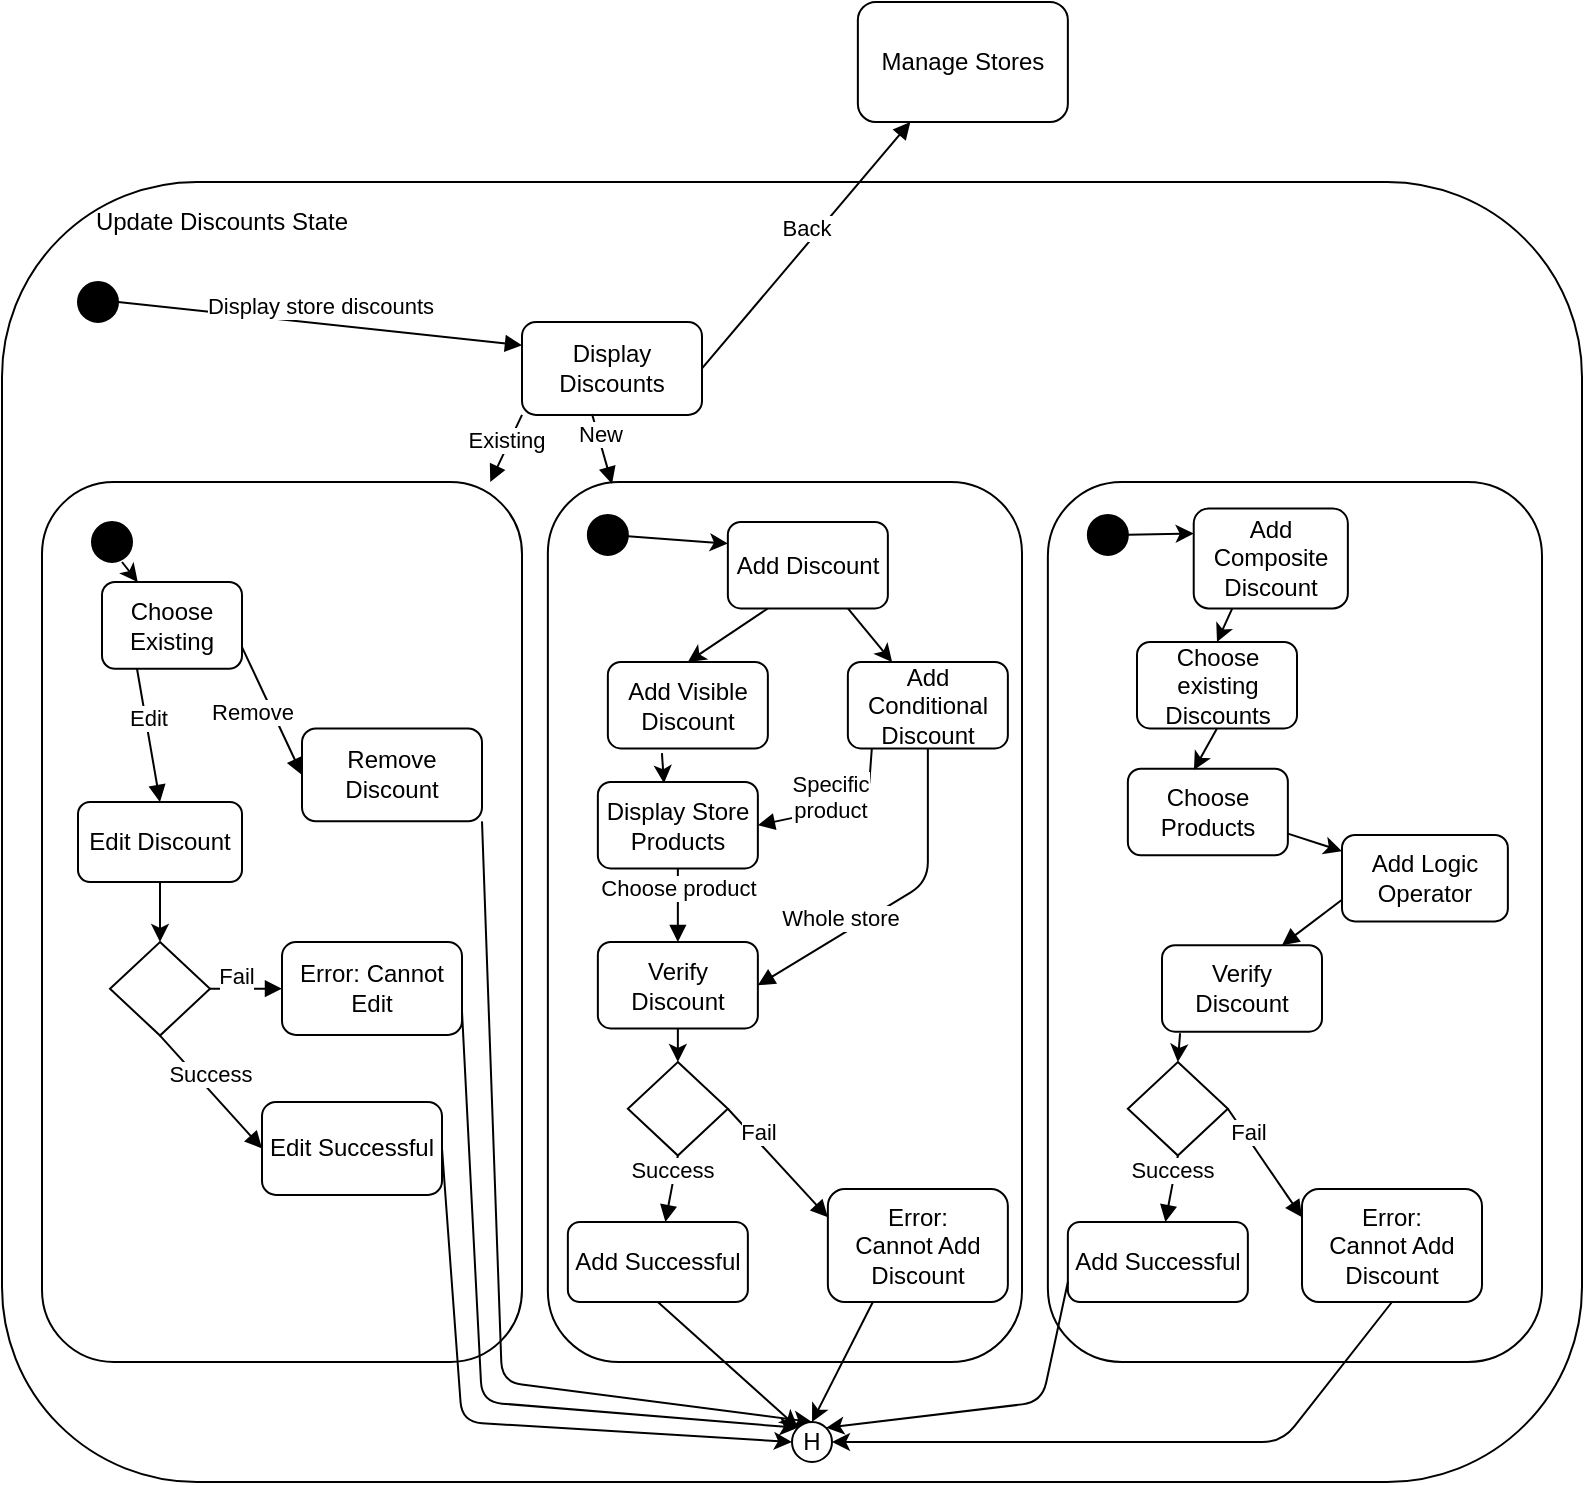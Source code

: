 <mxfile version="13.0.6" type="google"><diagram id="80gchW-B66K27rmd_hCP" name="Page-1"><mxGraphModel dx="868" dy="1550" grid="1" gridSize="10" guides="1" tooltips="1" connect="1" arrows="1" fold="1" page="1" pageScale="1" pageWidth="850" pageHeight="1100" math="0" shadow="0"><root><mxCell id="0"/><mxCell id="1" parent="0"/><mxCell id="AvqqsidpuzqU37vBvxuG-1" value="" style="rounded=1;whiteSpace=wrap;html=1;" parent="1" vertex="1"><mxGeometry x="30" y="-20" width="790" height="650" as="geometry"/></mxCell><mxCell id="AvqqsidpuzqU37vBvxuG-2" value="" style="rounded=1;whiteSpace=wrap;html=1;" parent="1" vertex="1"><mxGeometry x="302.93" y="130" width="237.07" height="440" as="geometry"/></mxCell><mxCell id="AvqqsidpuzqU37vBvxuG-3" value="" style="rounded=1;whiteSpace=wrap;html=1;" parent="1" vertex="1"><mxGeometry x="50" y="130" width="240" height="440" as="geometry"/></mxCell><mxCell id="AvqqsidpuzqU37vBvxuG-4" value="Update Discounts State" style="text;html=1;strokeColor=none;fillColor=none;align=center;verticalAlign=middle;whiteSpace=wrap;rounded=0;" parent="1" vertex="1"><mxGeometry x="75" y="-10" width="130" height="20" as="geometry"/></mxCell><mxCell id="AvqqsidpuzqU37vBvxuG-5" value="Choose Existing" style="shape=ext;rounded=1;html=1;whiteSpace=wrap;" parent="1" vertex="1"><mxGeometry x="80" y="180" width="70" height="43.39" as="geometry"/></mxCell><mxCell id="AvqqsidpuzqU37vBvxuG-6" value="Edit Discount" style="shape=ext;rounded=1;html=1;whiteSpace=wrap;" parent="1" vertex="1"><mxGeometry x="68" y="290.0" width="82" height="40" as="geometry"/></mxCell><mxCell id="AvqqsidpuzqU37vBvxuG-7" value="Remove Discount" style="shape=ext;rounded=1;html=1;whiteSpace=wrap;" parent="1" vertex="1"><mxGeometry x="180" y="253.23" width="90" height="46.45" as="geometry"/></mxCell><mxCell id="AvqqsidpuzqU37vBvxuG-8" value="Edit" style="html=1;verticalAlign=bottom;endArrow=block;exitX=0.25;exitY=1;exitDx=0;exitDy=0;entryX=0.5;entryY=0;entryDx=0;entryDy=0;" parent="1" source="AvqqsidpuzqU37vBvxuG-5" target="AvqqsidpuzqU37vBvxuG-6" edge="1"><mxGeometry width="80" relative="1" as="geometry"><mxPoint x="115" y="306.78" as="sourcePoint"/><mxPoint x="225" y="348.22" as="targetPoint"/><Array as="points"/></mxGeometry></mxCell><mxCell id="AvqqsidpuzqU37vBvxuG-9" value="Display store discounts" style="html=1;verticalAlign=bottom;endArrow=block;exitX=1;exitY=0.5;exitDx=0;exitDy=0;entryX=0;entryY=0.25;entryDx=0;entryDy=0;" parent="1" source="AvqqsidpuzqU37vBvxuG-23" target="AvqqsidpuzqU37vBvxuG-20" edge="1"><mxGeometry width="80" relative="1" as="geometry"><mxPoint x="100" y="50.0" as="sourcePoint"/><mxPoint x="385" y="280" as="targetPoint"/><Array as="points"/></mxGeometry></mxCell><mxCell id="AvqqsidpuzqU37vBvxuG-10" value="" style="endArrow=classic;html=1;exitX=0.5;exitY=1;exitDx=0;exitDy=0;entryX=0.5;entryY=0;entryDx=0;entryDy=0;" parent="1" source="AvqqsidpuzqU37vBvxuG-6" target="AvqqsidpuzqU37vBvxuG-11" edge="1"><mxGeometry width="50" height="50" relative="1" as="geometry"><mxPoint x="80" y="330" as="sourcePoint"/><mxPoint x="105" y="370" as="targetPoint"/></mxGeometry></mxCell><mxCell id="AvqqsidpuzqU37vBvxuG-11" value="" style="rhombus;whiteSpace=wrap;html=1;" parent="1" vertex="1"><mxGeometry x="84" y="360" width="50" height="46.78" as="geometry"/></mxCell><mxCell id="AvqqsidpuzqU37vBvxuG-12" value="Fail" style="html=1;verticalAlign=bottom;endArrow=block;exitX=1;exitY=0.5;exitDx=0;exitDy=0;" parent="1" source="AvqqsidpuzqU37vBvxuG-11" target="AvqqsidpuzqU37vBvxuG-14" edge="1"><mxGeometry x="-0.31" y="-3" width="80" relative="1" as="geometry"><mxPoint x="255" y="410" as="sourcePoint"/><mxPoint x="259" y="370" as="targetPoint"/><Array as="points"/><mxPoint as="offset"/></mxGeometry></mxCell><mxCell id="AvqqsidpuzqU37vBvxuG-13" value="Success" style="html=1;verticalAlign=bottom;endArrow=block;exitX=0.5;exitY=1;exitDx=0;exitDy=0;entryX=0;entryY=0.5;entryDx=0;entryDy=0;" parent="1" source="AvqqsidpuzqU37vBvxuG-11" target="AvqqsidpuzqU37vBvxuG-15" edge="1"><mxGeometry width="80" relative="1" as="geometry"><mxPoint x="155" y="363.39" as="sourcePoint"/><mxPoint x="330" y="430" as="targetPoint"/><Array as="points"/></mxGeometry></mxCell><mxCell id="AvqqsidpuzqU37vBvxuG-14" value="Error: Cannot Edit" style="shape=ext;rounded=1;html=1;whiteSpace=wrap;" parent="1" vertex="1"><mxGeometry x="170" y="360" width="90" height="46.45" as="geometry"/></mxCell><mxCell id="AvqqsidpuzqU37vBvxuG-15" value="Edit Successful" style="shape=ext;rounded=1;html=1;whiteSpace=wrap;" parent="1" vertex="1"><mxGeometry x="160" y="440" width="90" height="46.45" as="geometry"/></mxCell><mxCell id="AvqqsidpuzqU37vBvxuG-16" value="" style="endArrow=classic;html=1;entryX=0.5;entryY=0;entryDx=0;entryDy=0;exitX=1;exitY=1;exitDx=0;exitDy=0;" parent="1" source="AvqqsidpuzqU37vBvxuG-7" target="AvqqsidpuzqU37vBvxuG-25" edge="1"><mxGeometry width="50" height="50" relative="1" as="geometry"><mxPoint x="290" y="130" as="sourcePoint"/><mxPoint x="620" y="320.165" as="targetPoint"/><Array as="points"><mxPoint x="280" y="580"/></Array></mxGeometry></mxCell><mxCell id="AvqqsidpuzqU37vBvxuG-17" value="" style="shape=mxgraph.bpmn.shape;html=1;verticalLabelPosition=bottom;labelBackgroundColor=#ffffff;verticalAlign=top;align=center;perimeter=ellipsePerimeter;outlineConnect=0;outline=standard;symbol=general;fillColor=#000000;" parent="1" vertex="1"><mxGeometry x="75" y="150" width="20" height="20" as="geometry"/></mxCell><mxCell id="AvqqsidpuzqU37vBvxuG-18" value="" style="shape=mxgraph.bpmn.shape;html=1;verticalLabelPosition=bottom;labelBackgroundColor=#ffffff;verticalAlign=top;align=center;perimeter=ellipsePerimeter;outlineConnect=0;outline=standard;symbol=general;fillColor=#000000;" parent="1" vertex="1"><mxGeometry x="322.93" y="146.45" width="20" height="20" as="geometry"/></mxCell><mxCell id="AvqqsidpuzqU37vBvxuG-19" value="" style="endArrow=classic;html=1;" parent="1" target="AvqqsidpuzqU37vBvxuG-5" edge="1"><mxGeometry width="50" height="50" relative="1" as="geometry"><mxPoint x="90" y="170" as="sourcePoint"/><mxPoint x="290" y="220.0" as="targetPoint"/><Array as="points"><mxPoint x="90" y="170"/></Array></mxGeometry></mxCell><mxCell id="AvqqsidpuzqU37vBvxuG-20" value="Display Discounts" style="shape=ext;rounded=1;html=1;whiteSpace=wrap;" parent="1" vertex="1"><mxGeometry x="290" y="50" width="90" height="46.45" as="geometry"/></mxCell><mxCell id="AvqqsidpuzqU37vBvxuG-21" value="New" style="html=1;verticalAlign=bottom;endArrow=block;exitX=0.389;exitY=0.99;exitDx=0;exitDy=0;exitPerimeter=0;" parent="1" source="AvqqsidpuzqU37vBvxuG-20" edge="1"><mxGeometry x="0.042" y="-1" width="80" relative="1" as="geometry"><mxPoint x="80" y="63.55" as="sourcePoint"/><mxPoint x="335" y="131" as="targetPoint"/><Array as="points"/><mxPoint as="offset"/></mxGeometry></mxCell><mxCell id="AvqqsidpuzqU37vBvxuG-22" value="Existing" style="html=1;verticalAlign=bottom;endArrow=block;exitX=0;exitY=1;exitDx=0;exitDy=0;" parent="1" source="AvqqsidpuzqU37vBvxuG-20" target="AvqqsidpuzqU37vBvxuG-3" edge="1"><mxGeometry x="0.231" y="2" width="80" relative="1" as="geometry"><mxPoint x="90" y="73.55" as="sourcePoint"/><mxPoint x="250" y="85.162" as="targetPoint"/><Array as="points"/><mxPoint as="offset"/></mxGeometry></mxCell><mxCell id="AvqqsidpuzqU37vBvxuG-23" value="" style="shape=mxgraph.bpmn.shape;html=1;verticalLabelPosition=bottom;labelBackgroundColor=#ffffff;verticalAlign=top;align=center;perimeter=ellipsePerimeter;outlineConnect=0;outline=standard;symbol=general;fillColor=#000000;" parent="1" vertex="1"><mxGeometry x="68" y="30.0" width="20" height="20" as="geometry"/></mxCell><mxCell id="AvqqsidpuzqU37vBvxuG-24" value="Remove" style="html=1;verticalAlign=bottom;endArrow=block;exitX=1;exitY=0.75;exitDx=0;exitDy=0;entryX=0;entryY=0.5;entryDx=0;entryDy=0;" parent="1" source="AvqqsidpuzqU37vBvxuG-5" target="AvqqsidpuzqU37vBvxuG-7" edge="1"><mxGeometry x="0.12" y="-13" width="80" relative="1" as="geometry"><mxPoint x="170" y="293.39" as="sourcePoint"/><mxPoint x="115" y="260" as="targetPoint"/><Array as="points"/><mxPoint as="offset"/></mxGeometry></mxCell><mxCell id="AvqqsidpuzqU37vBvxuG-25" value="H" style="ellipse;whiteSpace=wrap;html=1;aspect=fixed;" parent="1" vertex="1"><mxGeometry x="425" y="600" width="20" height="20" as="geometry"/></mxCell><mxCell id="AvqqsidpuzqU37vBvxuG-26" value="" style="endArrow=classic;html=1;entryX=0;entryY=0.5;entryDx=0;entryDy=0;exitX=1;exitY=0.5;exitDx=0;exitDy=0;" parent="1" source="AvqqsidpuzqU37vBvxuG-15" target="AvqqsidpuzqU37vBvxuG-25" edge="1"><mxGeometry width="50" height="50" relative="1" as="geometry"><mxPoint x="305.0" y="279.84" as="sourcePoint"/><mxPoint x="350" y="540" as="targetPoint"/><Array as="points"><mxPoint x="260" y="600"/></Array></mxGeometry></mxCell><mxCell id="AvqqsidpuzqU37vBvxuG-27" value="Display Store Products" style="shape=ext;rounded=1;html=1;whiteSpace=wrap;" parent="1" vertex="1"><mxGeometry x="327.93" y="280" width="80" height="43.23" as="geometry"/></mxCell><mxCell id="AvqqsidpuzqU37vBvxuG-28" value="" style="endArrow=classic;html=1;entryX=0;entryY=0.25;entryDx=0;entryDy=0;" parent="1" source="AvqqsidpuzqU37vBvxuG-18" target="AvqqsidpuzqU37vBvxuG-47" edge="1"><mxGeometry width="50" height="50" relative="1" as="geometry"><mxPoint x="342.93" y="179.84" as="sourcePoint"/><mxPoint x="542.93" y="229.84" as="targetPoint"/><Array as="points"/></mxGeometry></mxCell><mxCell id="AvqqsidpuzqU37vBvxuG-29" value="Choose product" style="html=1;verticalAlign=bottom;endArrow=block;entryX=0.5;entryY=0;entryDx=0;entryDy=0;exitX=0.5;exitY=1;exitDx=0;exitDy=0;" parent="1" source="AvqqsidpuzqU37vBvxuG-27" target="AvqqsidpuzqU37vBvxuG-40" edge="1"><mxGeometry x="0.005" width="80" relative="1" as="geometry"><mxPoint x="392.93" y="200" as="sourcePoint"/><mxPoint x="367.93" y="269.84" as="targetPoint"/><Array as="points"/><mxPoint as="offset"/></mxGeometry></mxCell><mxCell id="AvqqsidpuzqU37vBvxuG-30" value="" style="rhombus;whiteSpace=wrap;html=1;" parent="1" vertex="1"><mxGeometry x="342.93" y="420" width="50" height="46.78" as="geometry"/></mxCell><mxCell id="AvqqsidpuzqU37vBvxuG-31" value="Fail" style="html=1;verticalAlign=bottom;endArrow=block;exitX=1;exitY=0.5;exitDx=0;exitDy=0;entryX=0;entryY=0.25;entryDx=0;entryDy=0;" parent="1" source="AvqqsidpuzqU37vBvxuG-30" target="AvqqsidpuzqU37vBvxuG-33" edge="1"><mxGeometry x="-0.31" y="-3" width="80" relative="1" as="geometry"><mxPoint x="502.93" y="373.55" as="sourcePoint"/><mxPoint x="455.105" y="320.0" as="targetPoint"/><Array as="points"/><mxPoint as="offset"/></mxGeometry></mxCell><mxCell id="AvqqsidpuzqU37vBvxuG-32" value="Success" style="html=1;verticalAlign=bottom;endArrow=block;exitX=0.5;exitY=1;exitDx=0;exitDy=0;" parent="1" source="AvqqsidpuzqU37vBvxuG-30" target="AvqqsidpuzqU37vBvxuG-34" edge="1"><mxGeometry width="80" relative="1" as="geometry"><mxPoint x="402.93" y="326.94" as="sourcePoint"/><mxPoint x="417.93" y="456.775" as="targetPoint"/><Array as="points"/></mxGeometry></mxCell><mxCell id="AvqqsidpuzqU37vBvxuG-33" value="Error: &lt;br&gt;Cannot Add Discount" style="shape=ext;rounded=1;html=1;whiteSpace=wrap;" parent="1" vertex="1"><mxGeometry x="442.93" y="483.55" width="90" height="56.45" as="geometry"/></mxCell><mxCell id="AvqqsidpuzqU37vBvxuG-34" value="Add Successful" style="shape=ext;rounded=1;html=1;whiteSpace=wrap;" parent="1" vertex="1"><mxGeometry x="312.93" y="500" width="90" height="40" as="geometry"/></mxCell><mxCell id="AvqqsidpuzqU37vBvxuG-35" value="" style="endArrow=classic;html=1;entryX=0;entryY=0;entryDx=0;entryDy=0;exitX=0.5;exitY=1;exitDx=0;exitDy=0;" parent="1" source="AvqqsidpuzqU37vBvxuG-34" target="AvqqsidpuzqU37vBvxuG-25" edge="1"><mxGeometry width="50" height="50" relative="1" as="geometry"><mxPoint x="222.93" y="503.225" as="sourcePoint"/><mxPoint x="300.001" y="582.929" as="targetPoint"/></mxGeometry></mxCell><mxCell id="AvqqsidpuzqU37vBvxuG-36" value="" style="endArrow=classic;html=1;entryX=0.5;entryY=0;entryDx=0;entryDy=0;exitX=0.25;exitY=1;exitDx=0;exitDy=0;" parent="1" source="AvqqsidpuzqU37vBvxuG-33" target="AvqqsidpuzqU37vBvxuG-25" edge="1"><mxGeometry width="50" height="50" relative="1" as="geometry"><mxPoint x="280" y="513.225" as="sourcePoint"/><mxPoint x="350" y="560" as="targetPoint"/></mxGeometry></mxCell><mxCell id="AvqqsidpuzqU37vBvxuG-37" value="Manage Stores" style="rounded=1;whiteSpace=wrap;html=1;" parent="1" vertex="1"><mxGeometry x="457.93" y="-110" width="105" height="60" as="geometry"/></mxCell><mxCell id="AvqqsidpuzqU37vBvxuG-38" value="Back" style="html=1;verticalAlign=bottom;endArrow=block;exitX=1;exitY=0.5;exitDx=0;exitDy=0;entryX=0.25;entryY=1;entryDx=0;entryDy=0;" parent="1" source="AvqqsidpuzqU37vBvxuG-20" target="AvqqsidpuzqU37vBvxuG-37" edge="1"><mxGeometry width="80" relative="1" as="geometry"><mxPoint x="370.01" y="85.428" as="sourcePoint"/><mxPoint x="670" y="30" as="targetPoint"/><Array as="points"/></mxGeometry></mxCell><mxCell id="AvqqsidpuzqU37vBvxuG-39" value="" style="endArrow=classic;html=1;exitX=1;exitY=0.75;exitDx=0;exitDy=0;entryX=0;entryY=0;entryDx=0;entryDy=0;" parent="1" source="AvqqsidpuzqU37vBvxuG-14" target="AvqqsidpuzqU37vBvxuG-25" edge="1"><mxGeometry width="50" height="50" relative="1" as="geometry"><mxPoint x="305.0" y="279.84" as="sourcePoint"/><mxPoint x="340" y="530" as="targetPoint"/><Array as="points"><mxPoint x="270" y="590"/></Array></mxGeometry></mxCell><mxCell id="AvqqsidpuzqU37vBvxuG-40" value="Verify Discount" style="shape=ext;rounded=1;html=1;whiteSpace=wrap;" parent="1" vertex="1"><mxGeometry x="327.93" y="360" width="80" height="43.23" as="geometry"/></mxCell><mxCell id="AvqqsidpuzqU37vBvxuG-41" value="Add Visible Discount" style="shape=ext;rounded=1;html=1;whiteSpace=wrap;" parent="1" vertex="1"><mxGeometry x="332.93" y="220" width="80" height="43.23" as="geometry"/></mxCell><mxCell id="AvqqsidpuzqU37vBvxuG-42" value="" style="endArrow=classic;html=1;exitX=0.338;exitY=1.054;exitDx=0;exitDy=0;exitPerimeter=0;entryX=0.413;entryY=0.014;entryDx=0;entryDy=0;entryPerimeter=0;" parent="1" source="AvqqsidpuzqU37vBvxuG-41" target="AvqqsidpuzqU37vBvxuG-27" edge="1"><mxGeometry width="50" height="50" relative="1" as="geometry"><mxPoint x="347.068" y="175.554" as="sourcePoint"/><mxPoint x="373.167" y="233.39" as="targetPoint"/><Array as="points"/></mxGeometry></mxCell><mxCell id="AvqqsidpuzqU37vBvxuG-43" value="Add Conditional Discount" style="shape=ext;rounded=1;html=1;whiteSpace=wrap;" parent="1" vertex="1"><mxGeometry x="452.93" y="220" width="80" height="43.23" as="geometry"/></mxCell><mxCell id="AvqqsidpuzqU37vBvxuG-44" value="Specific &lt;br&gt;product" style="html=1;verticalAlign=bottom;endArrow=block;entryX=1;entryY=0.5;entryDx=0;entryDy=0;exitX=0.15;exitY=0.995;exitDx=0;exitDy=0;exitPerimeter=0;" parent="1" source="AvqqsidpuzqU37vBvxuG-43" target="AvqqsidpuzqU37vBvxuG-27" edge="1"><mxGeometry x="-0.133" y="-15" width="80" relative="1" as="geometry"><mxPoint x="387.93" y="323.23" as="sourcePoint"/><mxPoint x="387.93" y="350" as="targetPoint"/><Array as="points"><mxPoint x="462.93" y="290"/></Array><mxPoint x="-7" y="26" as="offset"/></mxGeometry></mxCell><mxCell id="AvqqsidpuzqU37vBvxuG-45" value="Whole store" style="html=1;verticalAlign=bottom;endArrow=block;entryX=1;entryY=0.5;entryDx=0;entryDy=0;exitX=0.5;exitY=1;exitDx=0;exitDy=0;" parent="1" source="AvqqsidpuzqU37vBvxuG-43" target="AvqqsidpuzqU37vBvxuG-40" edge="1"><mxGeometry x="0.425" width="80" relative="1" as="geometry"><mxPoint x="479.93" y="253.014" as="sourcePoint"/><mxPoint x="427.93" y="290.807" as="targetPoint"/><Array as="points"><mxPoint x="492.93" y="330"/></Array><mxPoint as="offset"/></mxGeometry></mxCell><mxCell id="AvqqsidpuzqU37vBvxuG-46" value="" style="endArrow=classic;html=1;exitX=0.5;exitY=1;exitDx=0;exitDy=0;entryX=0.5;entryY=0;entryDx=0;entryDy=0;" parent="1" source="AvqqsidpuzqU37vBvxuG-40" target="AvqqsidpuzqU37vBvxuG-30" edge="1"><mxGeometry width="50" height="50" relative="1" as="geometry"><mxPoint x="71.93" y="340" as="sourcePoint"/><mxPoint x="71.93" y="370" as="targetPoint"/></mxGeometry></mxCell><mxCell id="AvqqsidpuzqU37vBvxuG-47" value="Add Discount" style="shape=ext;rounded=1;html=1;whiteSpace=wrap;" parent="1" vertex="1"><mxGeometry x="392.93" y="150" width="80" height="43.23" as="geometry"/></mxCell><mxCell id="AvqqsidpuzqU37vBvxuG-48" value="" style="endArrow=classic;html=1;entryX=0.5;entryY=0;entryDx=0;entryDy=0;exitX=0.25;exitY=1;exitDx=0;exitDy=0;" parent="1" source="AvqqsidpuzqU37vBvxuG-47" target="AvqqsidpuzqU37vBvxuG-41" edge="1"><mxGeometry width="50" height="50" relative="1" as="geometry"><mxPoint x="352.908" y="167.115" as="sourcePoint"/><mxPoint x="402.93" y="170.807" as="targetPoint"/><Array as="points"/></mxGeometry></mxCell><mxCell id="AvqqsidpuzqU37vBvxuG-49" value="" style="endArrow=classic;html=1;exitX=0.75;exitY=1;exitDx=0;exitDy=0;" parent="1" source="AvqqsidpuzqU37vBvxuG-47" target="AvqqsidpuzqU37vBvxuG-43" edge="1"><mxGeometry width="50" height="50" relative="1" as="geometry"><mxPoint x="362.908" y="177.115" as="sourcePoint"/><mxPoint x="412.93" y="180.807" as="targetPoint"/><Array as="points"/></mxGeometry></mxCell><mxCell id="rM6cfnINL8n-lfC8Rf3N-1" value="" style="rounded=1;whiteSpace=wrap;html=1;" vertex="1" parent="1"><mxGeometry x="552.93" y="130" width="247.07" height="440" as="geometry"/></mxCell><mxCell id="rM6cfnINL8n-lfC8Rf3N-2" value="" style="shape=mxgraph.bpmn.shape;html=1;verticalLabelPosition=bottom;labelBackgroundColor=#ffffff;verticalAlign=top;align=center;perimeter=ellipsePerimeter;outlineConnect=0;outline=standard;symbol=general;fillColor=#000000;" vertex="1" parent="1"><mxGeometry x="572.93" y="146.45" width="20" height="20" as="geometry"/></mxCell><mxCell id="rM6cfnINL8n-lfC8Rf3N-3" value="Choose Products" style="shape=ext;rounded=1;html=1;whiteSpace=wrap;" vertex="1" parent="1"><mxGeometry x="592.93" y="273.38" width="80" height="43.23" as="geometry"/></mxCell><mxCell id="rM6cfnINL8n-lfC8Rf3N-4" value="" style="endArrow=classic;html=1;entryX=0;entryY=0.25;entryDx=0;entryDy=0;" edge="1" parent="1" source="rM6cfnINL8n-lfC8Rf3N-2" target="rM6cfnINL8n-lfC8Rf3N-20"><mxGeometry width="50" height="50" relative="1" as="geometry"><mxPoint x="592.93" y="179.84" as="sourcePoint"/><mxPoint x="792.93" y="229.84" as="targetPoint"/><Array as="points"/></mxGeometry></mxCell><mxCell id="rM6cfnINL8n-lfC8Rf3N-5" value="" style="html=1;verticalAlign=bottom;endArrow=block;entryX=0.75;entryY=0;entryDx=0;entryDy=0;exitX=0;exitY=0.75;exitDx=0;exitDy=0;" edge="1" parent="1" source="rM6cfnINL8n-lfC8Rf3N-16" target="rM6cfnINL8n-lfC8Rf3N-13"><mxGeometry x="0.005" width="80" relative="1" as="geometry"><mxPoint x="642.93" y="200" as="sourcePoint"/><mxPoint x="617.93" y="269.84" as="targetPoint"/><Array as="points"/><mxPoint as="offset"/></mxGeometry></mxCell><mxCell id="rM6cfnINL8n-lfC8Rf3N-6" value="" style="rhombus;whiteSpace=wrap;html=1;" vertex="1" parent="1"><mxGeometry x="592.93" y="420" width="50" height="46.78" as="geometry"/></mxCell><mxCell id="rM6cfnINL8n-lfC8Rf3N-7" value="Fail" style="html=1;verticalAlign=bottom;endArrow=block;exitX=1;exitY=0.5;exitDx=0;exitDy=0;entryX=0;entryY=0.25;entryDx=0;entryDy=0;" edge="1" parent="1" source="rM6cfnINL8n-lfC8Rf3N-6" target="rM6cfnINL8n-lfC8Rf3N-9"><mxGeometry x="-0.31" y="-3" width="80" relative="1" as="geometry"><mxPoint x="752.93" y="373.55" as="sourcePoint"/><mxPoint x="705.105" y="320.0" as="targetPoint"/><Array as="points"/><mxPoint as="offset"/></mxGeometry></mxCell><mxCell id="rM6cfnINL8n-lfC8Rf3N-8" value="Success" style="html=1;verticalAlign=bottom;endArrow=block;exitX=0.5;exitY=1;exitDx=0;exitDy=0;" edge="1" parent="1" source="rM6cfnINL8n-lfC8Rf3N-6" target="rM6cfnINL8n-lfC8Rf3N-10"><mxGeometry width="80" relative="1" as="geometry"><mxPoint x="652.93" y="326.94" as="sourcePoint"/><mxPoint x="667.93" y="456.775" as="targetPoint"/><Array as="points"/></mxGeometry></mxCell><mxCell id="rM6cfnINL8n-lfC8Rf3N-9" value="Error: &lt;br&gt;Cannot Add Discount" style="shape=ext;rounded=1;html=1;whiteSpace=wrap;" vertex="1" parent="1"><mxGeometry x="680.0" y="483.55" width="90" height="56.45" as="geometry"/></mxCell><mxCell id="rM6cfnINL8n-lfC8Rf3N-10" value="Add Successful" style="shape=ext;rounded=1;html=1;whiteSpace=wrap;" vertex="1" parent="1"><mxGeometry x="562.93" y="500" width="90" height="40" as="geometry"/></mxCell><mxCell id="rM6cfnINL8n-lfC8Rf3N-11" value="" style="endArrow=classic;html=1;entryX=1;entryY=0;entryDx=0;entryDy=0;exitX=0;exitY=0.75;exitDx=0;exitDy=0;" edge="1" parent="1" source="rM6cfnINL8n-lfC8Rf3N-10" target="AvqqsidpuzqU37vBvxuG-25"><mxGeometry width="50" height="50" relative="1" as="geometry"><mxPoint x="472.93" y="503.225" as="sourcePoint"/><mxPoint x="550.001" y="582.929" as="targetPoint"/><Array as="points"><mxPoint x="550" y="590"/></Array></mxGeometry></mxCell><mxCell id="rM6cfnINL8n-lfC8Rf3N-12" value="" style="endArrow=classic;html=1;exitX=0.5;exitY=1;exitDx=0;exitDy=0;entryX=1;entryY=0.5;entryDx=0;entryDy=0;" edge="1" parent="1" source="rM6cfnINL8n-lfC8Rf3N-9" target="AvqqsidpuzqU37vBvxuG-25"><mxGeometry width="50" height="50" relative="1" as="geometry"><mxPoint x="482.93" y="513.225" as="sourcePoint"/><mxPoint x="552.93" y="590" as="targetPoint"/><Array as="points"><mxPoint x="670" y="610"/></Array></mxGeometry></mxCell><mxCell id="rM6cfnINL8n-lfC8Rf3N-13" value="Verify Discount" style="shape=ext;rounded=1;html=1;whiteSpace=wrap;" vertex="1" parent="1"><mxGeometry x="610.0" y="361.61" width="80" height="43.23" as="geometry"/></mxCell><mxCell id="rM6cfnINL8n-lfC8Rf3N-14" value="Choose existing Discounts" style="shape=ext;rounded=1;html=1;whiteSpace=wrap;" vertex="1" parent="1"><mxGeometry x="597.5" y="210" width="80" height="43.23" as="geometry"/></mxCell><mxCell id="rM6cfnINL8n-lfC8Rf3N-15" value="" style="endArrow=classic;html=1;exitX=0.5;exitY=1;exitDx=0;exitDy=0;entryX=0.413;entryY=0.014;entryDx=0;entryDy=0;entryPerimeter=0;" edge="1" parent="1" source="rM6cfnINL8n-lfC8Rf3N-14" target="rM6cfnINL8n-lfC8Rf3N-3"><mxGeometry width="50" height="50" relative="1" as="geometry"><mxPoint x="597.068" y="175.554" as="sourcePoint"/><mxPoint x="623.167" y="233.39" as="targetPoint"/><Array as="points"/></mxGeometry></mxCell><mxCell id="rM6cfnINL8n-lfC8Rf3N-16" value="Add Logic Operator" style="shape=ext;rounded=1;html=1;whiteSpace=wrap;" vertex="1" parent="1"><mxGeometry x="700.0" y="306.46" width="82.93" height="43.23" as="geometry"/></mxCell><mxCell id="rM6cfnINL8n-lfC8Rf3N-19" value="" style="endArrow=classic;html=1;exitX=0.113;exitY=1.018;exitDx=0;exitDy=0;entryX=0.5;entryY=0;entryDx=0;entryDy=0;exitPerimeter=0;" edge="1" parent="1" source="rM6cfnINL8n-lfC8Rf3N-13" target="rM6cfnINL8n-lfC8Rf3N-6"><mxGeometry width="50" height="50" relative="1" as="geometry"><mxPoint x="321.93" y="340" as="sourcePoint"/><mxPoint x="321.93" y="370" as="targetPoint"/></mxGeometry></mxCell><mxCell id="rM6cfnINL8n-lfC8Rf3N-20" value="Add Composite Discount" style="shape=ext;rounded=1;html=1;whiteSpace=wrap;" vertex="1" parent="1"><mxGeometry x="625.86" y="143.23" width="77.07" height="50" as="geometry"/></mxCell><mxCell id="rM6cfnINL8n-lfC8Rf3N-21" value="" style="endArrow=classic;html=1;entryX=0.5;entryY=0;entryDx=0;entryDy=0;exitX=0.25;exitY=1;exitDx=0;exitDy=0;" edge="1" parent="1" source="rM6cfnINL8n-lfC8Rf3N-20" target="rM6cfnINL8n-lfC8Rf3N-14"><mxGeometry width="50" height="50" relative="1" as="geometry"><mxPoint x="602.908" y="167.115" as="sourcePoint"/><mxPoint x="652.93" y="170.807" as="targetPoint"/><Array as="points"/></mxGeometry></mxCell><mxCell id="rM6cfnINL8n-lfC8Rf3N-22" value="" style="endArrow=classic;html=1;exitX=1;exitY=0.75;exitDx=0;exitDy=0;" edge="1" parent="1" source="rM6cfnINL8n-lfC8Rf3N-3" target="rM6cfnINL8n-lfC8Rf3N-16"><mxGeometry width="50" height="50" relative="1" as="geometry"><mxPoint x="612.908" y="177.115" as="sourcePoint"/><mxPoint x="662.93" y="180.807" as="targetPoint"/><Array as="points"/></mxGeometry></mxCell></root></mxGraphModel></diagram></mxfile>